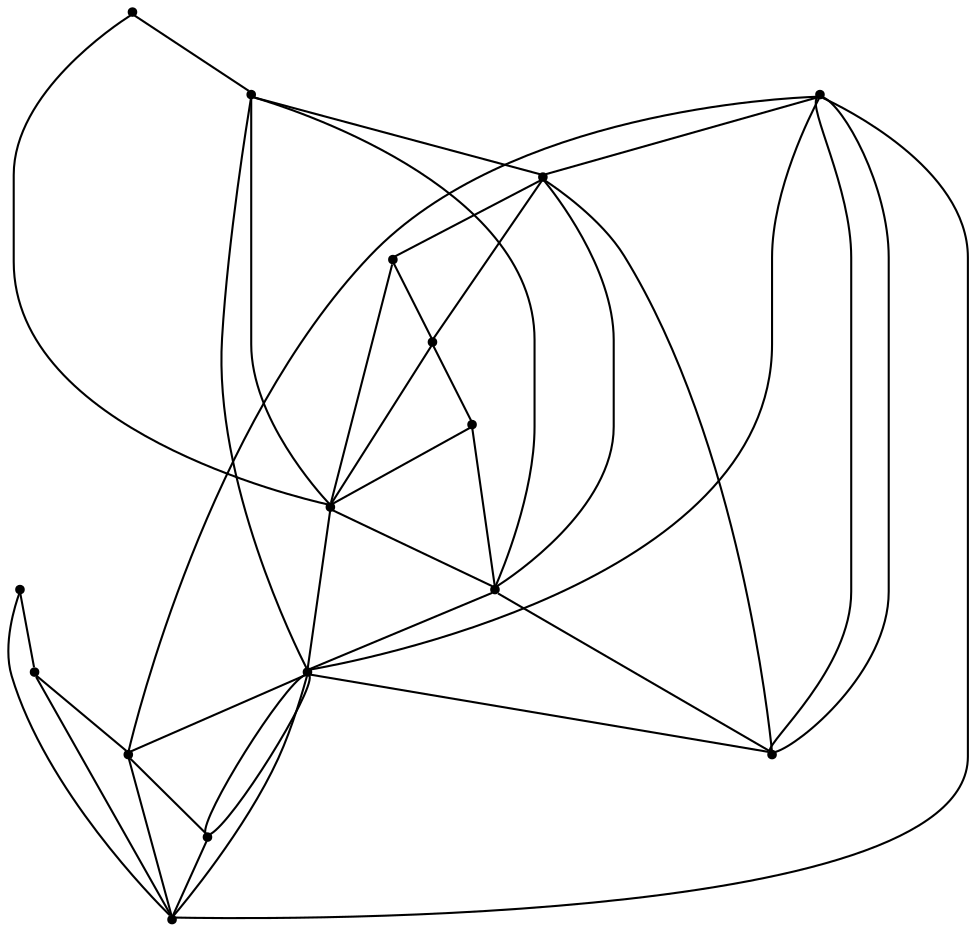 graph {
  node [shape=point,comment="{\"directed\":false,\"doi\":\"10.1007/978-3-319-27261-0_15\",\"figure\":\"2 (2)\"}"]

  v0 [pos="1026.409376129554,1235.1085469390846"]
  v1 [pos="1115.0120943017275,1264.644210121045"]
  v2 [pos="1144.5458620783543,1294.1777431171195"]
  v3 [pos="1174.0828410700747,1323.7121663401313"]
  v4 [pos="1085.4781993482657,1353.2446819339916"]
  v5 [pos="1203.6156550204357,1382.7792641260996"]
  v6 [pos="1055.9432074945985,1412.3148955142406"]
  v7 [pos="1292.2182937070875,1441.8483331288576"]
  v8 [pos="1321.7542870783334,1471.382883527146"]
  v9 [pos="1262.6845259304607,1500.9122197390877"]
  v10 [pos="1410.3579431796682,1530.448900323262"]
  v11 [pos="1439.89183813313,1559.9834825153698"]
  v12 [pos="1380.8210913647831,1589.5168883361675"]
  v13 [pos="1351.2892312406873,1619.051438734456"]
  v14 [pos="1233.1495817681066,1648.5839543283166"]
  v15 [pos="996.8744478643043,1678.117487324391"]

  v0 -- v15 [id="-1",pos="1026.409376129554,1235.1085469390846 996.8754970731964,1235.1144923832733 996.8754970731964,1235.1144923832733 996.8754970731964,1235.1144923832733 996.8744478643043,1678.117487324391 996.8744478643043,1678.117487324391 996.8744478643043,1678.117487324391"]
  v0 -- v11 [id="-2",pos="1026.409376129554,1235.1085469390846 1439.8919335157566,1235.1144923832733 1439.8919335157566,1235.1144923832733 1439.8919335157566,1235.1144923832733 1439.89183813313,1559.9834825153698 1439.89183813313,1559.9834825153698 1439.89183813313,1559.9834825153698"]
  v7 -- v11 [id="-17",pos="1292.2182937070875,1441.8483331288576 1439.8919335157566,1441.8450265716617 1439.8919335157566,1441.8450265716617 1439.8919335157566,1441.8450265716617 1439.89183813313,1559.9834825153698 1439.89183813313,1559.9834825153698 1439.89183813313,1559.9834825153698"]
  v6 -- v5 [id="-24",pos="1055.9432074945985,1412.3148955142406 1203.6167042293278,1412.315944710274 1203.6167042293278,1412.315944710274 1203.6167042293278,1412.315944710274 1203.6156550204357,1382.7792641260996 1203.6156550204357,1382.7792641260996 1203.6156550204357,1382.7792641260996"]
  v6 -- v1 [id="-25",pos="1055.9432074945985,1412.3148955142406 1055.9432233917028,1264.644210121045 1055.9432233917028,1264.644210121045 1055.9432233917028,1264.644210121045 1115.0120943017275,1264.644210121045 1115.0120943017275,1264.644210121045 1115.0120943017275,1264.644210121045"]
  v1 -- v5 [id="-26",pos="1115.0120943017275,1264.644210121045 1203.6167042293278,1264.644210121045 1203.6167042293278,1264.644210121045 1203.6167042293278,1264.644210121045 1203.6156550204357,1382.7792641260996 1203.6156550204357,1382.7792641260996 1203.6156550204357,1382.7792641260996"]
  v14 -- v11 [id="-35",pos="1233.1495817681066,1648.5839543283166 1439.8919335157566,1648.5839543283166 1439.8919335157566,1648.5839543283166 1439.8919335157566,1648.5839543283166 1439.89183813313,1559.9834825153698 1439.89183813313,1559.9834825153698 1439.89183813313,1559.9834825153698"]
  v11 -- v15 [id="-36",pos="1439.89183813313,1559.9834825153698 1439.8919335157566,1678.1130361897044 1439.8919335157566,1678.1130361897044 1439.8919335157566,1678.1130361897044 996.8744478643043,1678.117487324391 996.8744478643043,1678.117487324391 996.8744478643043,1678.117487324391"]
  v7 -- v14 [id="-52",pos="1292.2182937070875,1441.8483331288576 1233.1505991827898,1441.8493505310717 1233.1505991827898,1441.8493505310717 1233.1505991827898,1441.8493505310717 1233.1495817681066,1648.5839543283166 1233.1495817681066,1648.5839543283166 1233.1495817681066,1648.5839543283166"]
  v0 -- v15 [id="-72",pos="1026.409376129554,1235.1085469390846 996.8744478643043,1678.117487324391 996.8744478643043,1678.117487324391 996.8744478643043,1678.117487324391"]
  v6 -- v15 [id="-81",pos="1055.9432074945985,1412.3148955142406 996.8744478643043,1678.117487324391 996.8744478643043,1678.117487324391 996.8744478643043,1678.117487324391"]
  v6 -- v0 [id="-82",pos="1055.9432074945985,1412.3148955142406 1026.409376129554,1235.1085469390846 1026.409376129554,1235.1085469390846 1026.409376129554,1235.1085469390846"]
  v11 -- v10 [id="-98",pos="1439.89183813313,1559.9834825153698 1410.3579431796682,1530.448900323262 1410.3579431796682,1530.448900323262 1410.3579431796682,1530.448900323262"]
  v11 -- v12 [id="-99",pos="1439.89183813313,1559.9834825153698 1380.8210913647831,1589.5168883361675 1380.8210913647831,1589.5168883361675 1380.8210913647831,1589.5168883361675"]
  v4 -- v6 [id="-103",pos="1085.4781993482657,1353.2446819339916 1055.9432074945985,1412.3148955142406 1055.9432074945985,1412.3148955142406 1055.9432074945985,1412.3148955142406"]
  v4 -- v0 [id="-104",pos="1085.4781993482657,1353.2446819339916 1026.409376129554,1235.1085469390846 1026.409376129554,1235.1085469390846 1026.409376129554,1235.1085469390846"]
  v10 -- v12 [id="-105",pos="1410.3579431796682,1530.448900323262 1380.8210913647831,1589.5168883361675 1380.8210913647831,1589.5168883361675 1380.8210913647831,1589.5168883361675"]
  v10 -- v9 [id="-106",pos="1410.3579431796682,1530.448900323262 1262.6845259304607,1500.9122197390877 1262.6845259304607,1500.9122197390877 1262.6845259304607,1500.9122197390877"]
  v12 -- v13 [id="-115",pos="1380.8210913647831,1589.5168883361675 1351.2892312406873,1619.051438734456 1351.2892312406873,1619.051438734456 1351.2892312406873,1619.051438734456"]
  v12 -- v9 [id="-116",pos="1380.8210913647831,1589.5168883361675 1262.6845259304607,1500.9122197390877 1262.6845259304607,1500.9122197390877 1262.6845259304607,1500.9122197390877"]
  v13 -- v9 [id="-122",pos="1351.2892312406873,1619.051438734456 1262.6845259304607,1500.9122197390877 1262.6845259304607,1500.9122197390877 1262.6845259304607,1500.9122197390877"]
  v13 -- v14 [id="-123",pos="1351.2892312406873,1619.051438734456 1233.1495817681066,1648.5839543283166 1233.1495817681066,1648.5839543283166 1233.1495817681066,1648.5839543283166"]
  v8 -- v7 [id="-126",pos="1321.7542870783334,1471.382883527146 1292.2182937070875,1441.8483331288576 1292.2182937070875,1441.8483331288576 1292.2182937070875,1441.8483331288576"]
  v8 -- v9 [id="-127",pos="1321.7542870783334,1471.382883527146 1262.6845259304607,1500.9122197390877 1262.6845259304607,1500.9122197390877 1262.6845259304607,1500.9122197390877"]
  v7 -- v9 [id="-133",pos="1292.2182937070875,1441.8483331288576 1262.6845259304607,1500.9122197390877 1262.6845259304607,1500.9122197390877 1262.6845259304607,1500.9122197390877"]
  v7 -- v6 [id="-134",pos="1292.2182937070875,1441.8483331288576 1055.9432074945985,1412.3148955142406 1055.9432074945985,1412.3148955142406 1055.9432074945985,1412.3148955142406"]
  v9 -- v14 [id="-152",pos="1262.6845259304607,1500.9122197390877 1233.1495817681066,1648.5839543283166 1233.1495817681066,1648.5839543283166 1233.1495817681066,1648.5839543283166"]
  v9 -- v6 [id="-153",pos="1262.6845259304607,1500.9122197390877 1055.9432074945985,1412.3148955142406 1055.9432074945985,1412.3148955142406 1055.9432074945985,1412.3148955142406"]
  v1 -- v0 [id="-161",pos="1115.0120943017275,1264.644210121045 1026.409376129554,1235.1085469390846 1026.409376129554,1235.1085469390846 1026.409376129554,1235.1085469390846"]
  v1 -- v4 [id="-162",pos="1115.0120943017275,1264.644210121045 1085.4781993482657,1353.2446819339916 1085.4781993482657,1353.2446819339916 1085.4781993482657,1353.2446819339916"]
  v14 -- v6 [id="-166",pos="1233.1495817681066,1648.5839543283166 1055.9432074945985,1412.3148955142406 1055.9432074945985,1412.3148955142406 1055.9432074945985,1412.3148955142406"]
  v14 -- v15 [id="-167",pos="1233.1495817681066,1648.5839543283166 996.8744478643043,1678.117487324391 996.8744478643043,1678.117487324391 996.8744478643043,1678.117487324391"]
  v2 -- v4 [id="-171",pos="1144.5458620783543,1294.1777431171195 1085.4781993482657,1353.2446819339916 1085.4781993482657,1353.2446819339916 1085.4781993482657,1353.2446819339916"]
  v5 -- v4 [id="-172",pos="1203.6156550204357,1382.7792641260996 1085.4781993482657,1353.2446819339916 1085.4781993482657,1353.2446819339916 1085.4781993482657,1353.2446819339916"]
  v5 -- v6 [id="-173",pos="1203.6156550204357,1382.7792641260996 1055.9432074945985,1412.3148955142406 1055.9432074945985,1412.3148955142406 1055.9432074945985,1412.3148955142406"]
  v2 -- v1 [id="-174",pos="1144.5458620783543,1294.1777431171195 1115.0120943017275,1264.644210121045 1115.0120943017275,1264.644210121045 1115.0120943017275,1264.644210121045"]
  v3 -- v2 [id="-176",pos="1174.0828410700747,1323.7121663401313 1144.5458620783543,1294.1777431171195 1144.5458620783543,1294.1777431171195 1144.5458620783543,1294.1777431171195"]
  v3 -- v4 [id="-177",pos="1174.0828410700747,1323.7121663401313 1085.4781993482657,1353.2446819339916 1085.4781993482657,1353.2446819339916 1085.4781993482657,1353.2446819339916"]
}